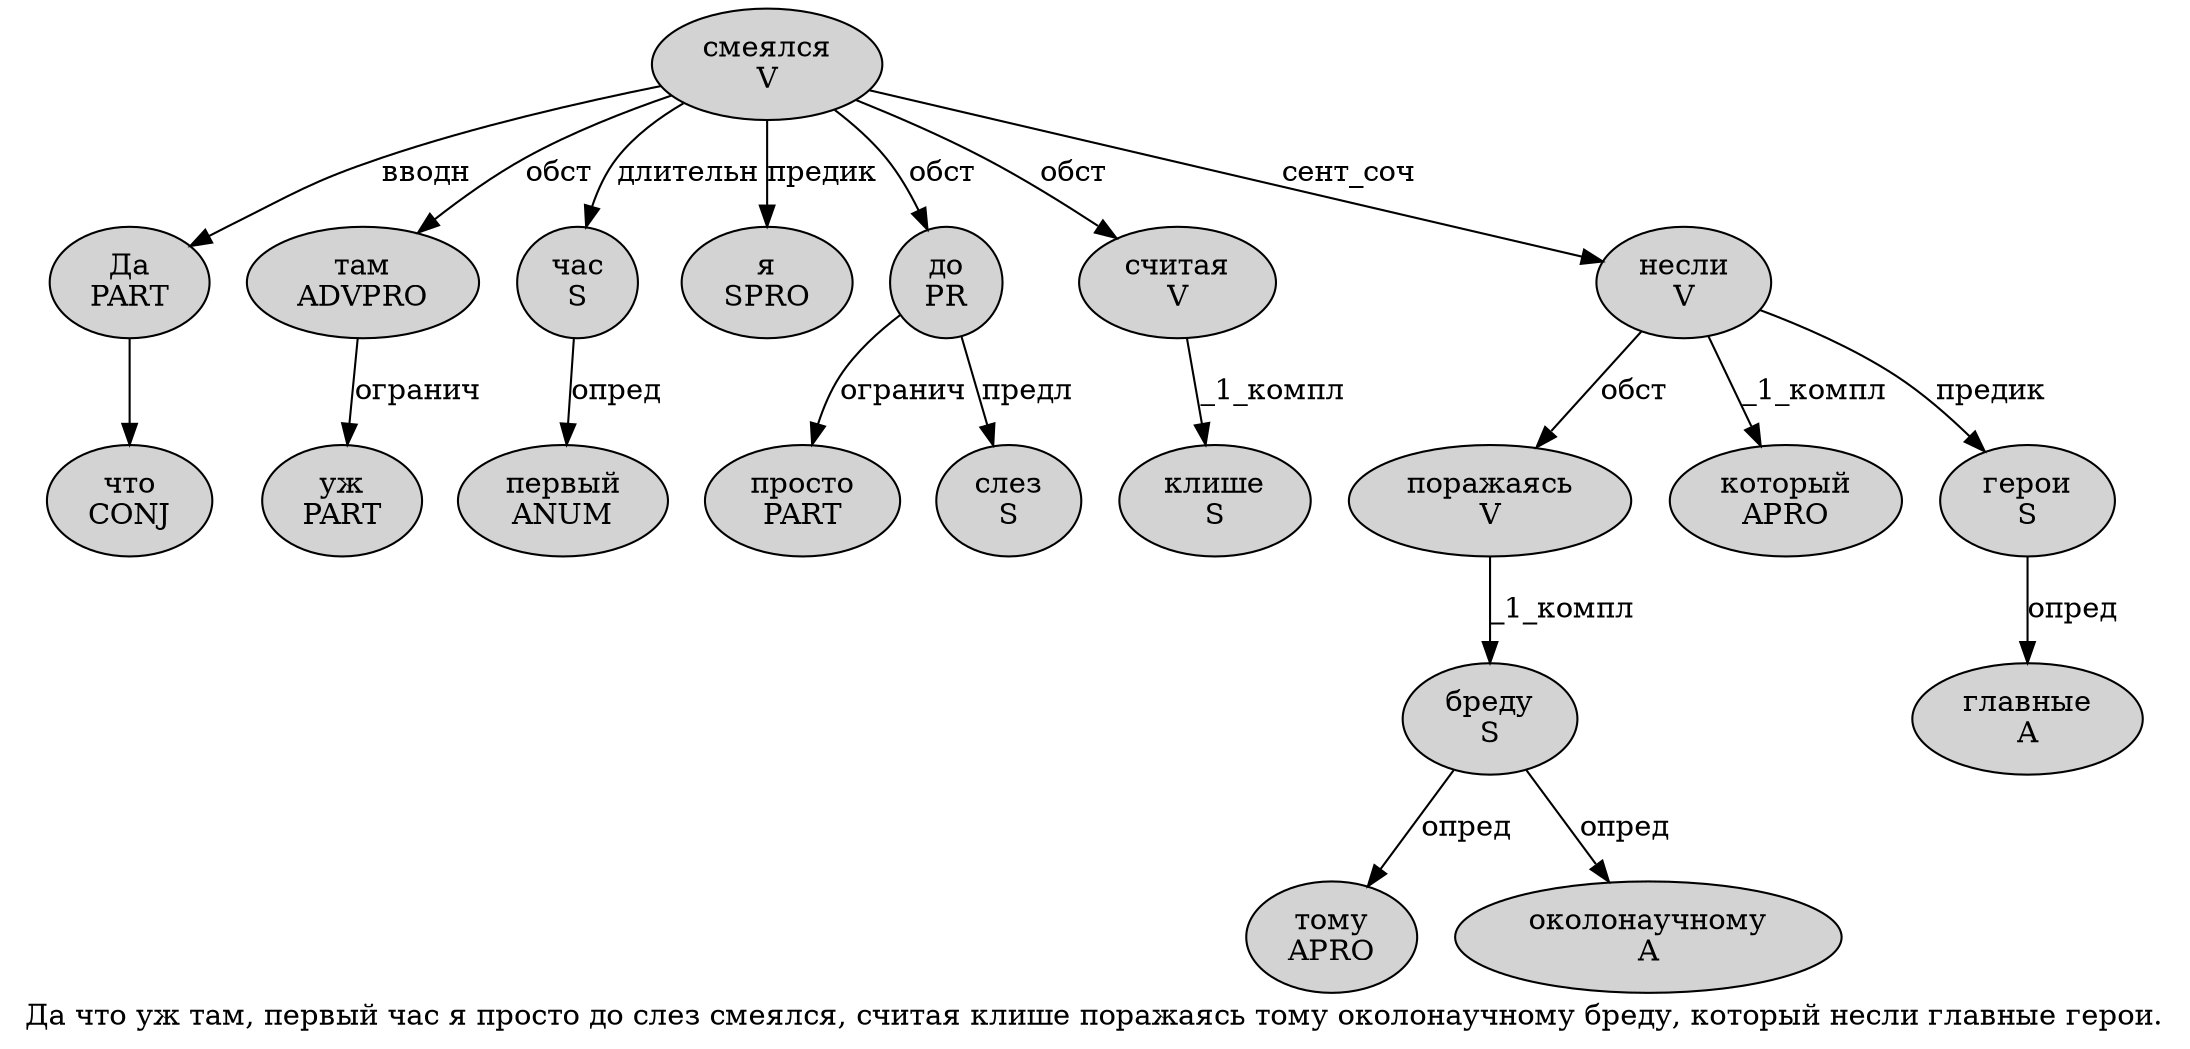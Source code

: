 digraph SENTENCE_4810 {
	graph [label="Да что уж там, первый час я просто до слез смеялся, считая клише поражаясь тому околонаучному бреду, который несли главные герои."]
	node [style=filled]
		0 [label="Да
PART" color="" fillcolor=lightgray penwidth=1 shape=ellipse]
		1 [label="что
CONJ" color="" fillcolor=lightgray penwidth=1 shape=ellipse]
		2 [label="уж
PART" color="" fillcolor=lightgray penwidth=1 shape=ellipse]
		3 [label="там
ADVPRO" color="" fillcolor=lightgray penwidth=1 shape=ellipse]
		5 [label="первый
ANUM" color="" fillcolor=lightgray penwidth=1 shape=ellipse]
		6 [label="час
S" color="" fillcolor=lightgray penwidth=1 shape=ellipse]
		7 [label="я
SPRO" color="" fillcolor=lightgray penwidth=1 shape=ellipse]
		8 [label="просто
PART" color="" fillcolor=lightgray penwidth=1 shape=ellipse]
		9 [label="до
PR" color="" fillcolor=lightgray penwidth=1 shape=ellipse]
		10 [label="слез
S" color="" fillcolor=lightgray penwidth=1 shape=ellipse]
		11 [label="смеялся
V" color="" fillcolor=lightgray penwidth=1 shape=ellipse]
		13 [label="считая
V" color="" fillcolor=lightgray penwidth=1 shape=ellipse]
		14 [label="клише
S" color="" fillcolor=lightgray penwidth=1 shape=ellipse]
		15 [label="поражаясь
V" color="" fillcolor=lightgray penwidth=1 shape=ellipse]
		16 [label="тому
APRO" color="" fillcolor=lightgray penwidth=1 shape=ellipse]
		17 [label="околонаучному
A" color="" fillcolor=lightgray penwidth=1 shape=ellipse]
		18 [label="бреду
S" color="" fillcolor=lightgray penwidth=1 shape=ellipse]
		20 [label="который
APRO" color="" fillcolor=lightgray penwidth=1 shape=ellipse]
		21 [label="несли
V" color="" fillcolor=lightgray penwidth=1 shape=ellipse]
		22 [label="главные
A" color="" fillcolor=lightgray penwidth=1 shape=ellipse]
		23 [label="герои
S" color="" fillcolor=lightgray penwidth=1 shape=ellipse]
			3 -> 2 [label="огранич"]
			23 -> 22 [label="опред"]
			15 -> 18 [label="_1_компл"]
			18 -> 16 [label="опред"]
			18 -> 17 [label="опред"]
			13 -> 14 [label="_1_компл"]
			11 -> 0 [label="вводн"]
			11 -> 3 [label="обст"]
			11 -> 6 [label="длительн"]
			11 -> 7 [label="предик"]
			11 -> 9 [label="обст"]
			11 -> 13 [label="обст"]
			11 -> 21 [label="сент_соч"]
			6 -> 5 [label="опред"]
			0 -> 1
			21 -> 15 [label="обст"]
			21 -> 20 [label="_1_компл"]
			21 -> 23 [label="предик"]
			9 -> 8 [label="огранич"]
			9 -> 10 [label="предл"]
}